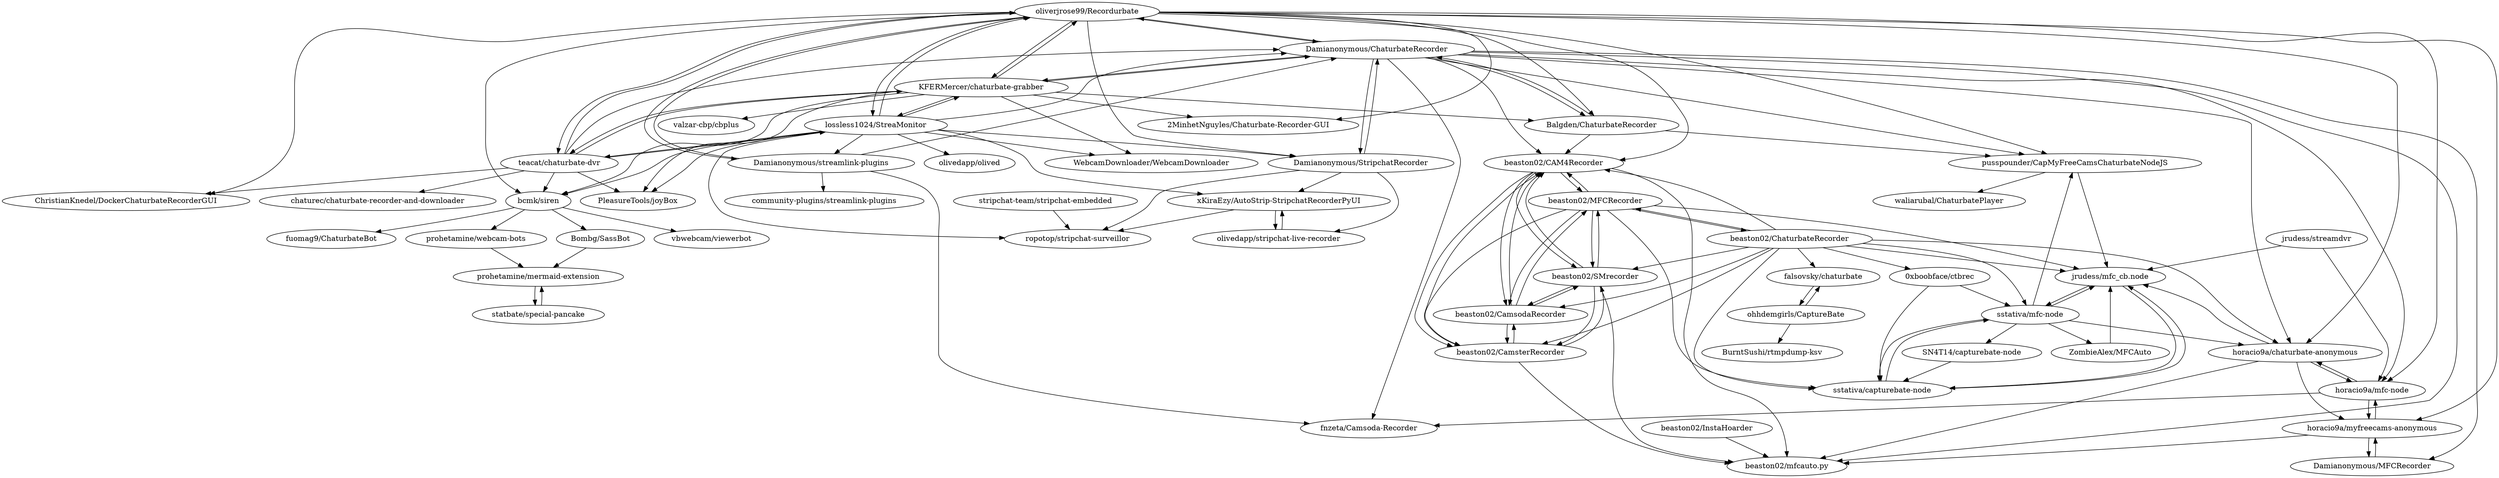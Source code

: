 digraph G {
"oliverjrose99/Recordurbate" -> "Damianonymous/ChaturbateRecorder"
"oliverjrose99/Recordurbate" -> "lossless1024/StreaMonitor"
"oliverjrose99/Recordurbate" -> "KFERMercer/chaturbate-grabber"
"oliverjrose99/Recordurbate" -> "teacat/chaturbate-dvr"
"oliverjrose99/Recordurbate" -> "Balgden/ChaturbateRecorder"
"oliverjrose99/Recordurbate" -> "horacio9a/chaturbate-anonymous"
"oliverjrose99/Recordurbate" -> "Damianonymous/streamlink-plugins"
"oliverjrose99/Recordurbate" -> "beaston02/CAM4Recorder"
"oliverjrose99/Recordurbate" -> "2MinhetNguyles/Chaturbate-Recorder-GUI"
"oliverjrose99/Recordurbate" -> "horacio9a/mfc-node"
"oliverjrose99/Recordurbate" -> "horacio9a/myfreecams-anonymous"
"oliverjrose99/Recordurbate" -> "pusspounder/CapMyFreeCamsChaturbateNodeJS"
"oliverjrose99/Recordurbate" -> "ChristianKnedel/DockerChaturbateRecorderGUI"
"oliverjrose99/Recordurbate" -> "bcmk/siren"
"oliverjrose99/Recordurbate" -> "Damianonymous/StripchatRecorder"
"jrudess/streamdvr" -> "horacio9a/mfc-node"
"jrudess/streamdvr" -> "jrudess/mfc_cb.node"
"bcmk/siren" -> "fuomag9/ChaturbateBot"
"bcmk/siren" -> "prohetamine/webcam-bots"
"bcmk/siren" -> "Bombg/SassBot"
"bcmk/siren" -> "vbwebcam/viewerbot"
"0xboobface/ctbrec" -> "sstativa/mfc-node"
"0xboobface/ctbrec" -> "sstativa/capturebate-node"
"Damianonymous/ChaturbateRecorder" -> "Balgden/ChaturbateRecorder"
"Damianonymous/ChaturbateRecorder" -> "oliverjrose99/Recordurbate"
"Damianonymous/ChaturbateRecorder" -> "Damianonymous/StripchatRecorder"
"Damianonymous/ChaturbateRecorder" -> "horacio9a/chaturbate-anonymous"
"Damianonymous/ChaturbateRecorder" -> "Damianonymous/MFCRecorder"
"Damianonymous/ChaturbateRecorder" -> "fnzeta/Camsoda-Recorder"
"Damianonymous/ChaturbateRecorder" -> "horacio9a/mfc-node"
"Damianonymous/ChaturbateRecorder" -> "KFERMercer/chaturbate-grabber"
"Damianonymous/ChaturbateRecorder" -> "pusspounder/CapMyFreeCamsChaturbateNodeJS"
"Damianonymous/ChaturbateRecorder" -> "beaston02/mfcauto.py"
"Damianonymous/ChaturbateRecorder" -> "beaston02/CAM4Recorder"
"Damianonymous/streamlink-plugins" -> "Damianonymous/ChaturbateRecorder"
"Damianonymous/streamlink-plugins" -> "community-plugins/streamlink-plugins"
"Damianonymous/streamlink-plugins" -> "fnzeta/Camsoda-Recorder"
"Damianonymous/streamlink-plugins" -> "oliverjrose99/Recordurbate"
"stripchat-team/stripchat-embedded" -> "ropotop/stripchat-surveillor"
"horacio9a/myfreecams-anonymous" -> "Damianonymous/MFCRecorder"
"horacio9a/myfreecams-anonymous" -> "beaston02/mfcauto.py"
"horacio9a/myfreecams-anonymous" -> "horacio9a/mfc-node"
"beaston02/InstaHoarder" -> "beaston02/mfcauto.py"
"Damianonymous/MFCRecorder" -> "horacio9a/myfreecams-anonymous"
"KFERMercer/chaturbate-grabber" -> "oliverjrose99/Recordurbate"
"KFERMercer/chaturbate-grabber" -> "teacat/chaturbate-dvr"
"KFERMercer/chaturbate-grabber" -> "Balgden/ChaturbateRecorder"
"KFERMercer/chaturbate-grabber" -> "PleasureTools/joyBox"
"KFERMercer/chaturbate-grabber" -> "lossless1024/StreaMonitor"
"KFERMercer/chaturbate-grabber" -> "2MinhetNguyles/Chaturbate-Recorder-GUI"
"KFERMercer/chaturbate-grabber" -> "Damianonymous/ChaturbateRecorder"
"KFERMercer/chaturbate-grabber" -> "valzar-cbp/cbplus"
"KFERMercer/chaturbate-grabber" -> "bcmk/siren"
"KFERMercer/chaturbate-grabber" -> "WebcamDownloader/WebcamDownloader"
"teacat/chaturbate-dvr" -> "lossless1024/StreaMonitor"
"teacat/chaturbate-dvr" -> "oliverjrose99/Recordurbate"
"teacat/chaturbate-dvr" -> "KFERMercer/chaturbate-grabber"
"teacat/chaturbate-dvr" -> "ChristianKnedel/DockerChaturbateRecorderGUI"
"teacat/chaturbate-dvr" -> "chaturec/chaturbate-recorder-and-downloader"
"teacat/chaturbate-dvr" -> "PleasureTools/joyBox"
"teacat/chaturbate-dvr" -> "bcmk/siren"
"teacat/chaturbate-dvr" -> "Damianonymous/ChaturbateRecorder"
"ohhdemgirls/CaptureBate" -> "falsovsky/chaturbate"
"ohhdemgirls/CaptureBate" -> "BurntSushi/rtmpdump-ksv"
"lossless1024/StreaMonitor" -> "oliverjrose99/Recordurbate"
"lossless1024/StreaMonitor" -> "teacat/chaturbate-dvr"
"lossless1024/StreaMonitor" -> "Damianonymous/StripchatRecorder"
"lossless1024/StreaMonitor" -> "KFERMercer/chaturbate-grabber"
"lossless1024/StreaMonitor" -> "bcmk/siren"
"lossless1024/StreaMonitor" -> "Damianonymous/ChaturbateRecorder"
"lossless1024/StreaMonitor" -> "PleasureTools/joyBox"
"lossless1024/StreaMonitor" -> "Damianonymous/streamlink-plugins"
"lossless1024/StreaMonitor" -> "WebcamDownloader/WebcamDownloader"
"lossless1024/StreaMonitor" -> "ropotop/stripchat-surveillor"
"lossless1024/StreaMonitor" -> "olivedapp/olived"
"lossless1024/StreaMonitor" -> "xKiraEzy/AutoStrip-StripchatRecorderPyUI"
"Damianonymous/StripchatRecorder" -> "xKiraEzy/AutoStrip-StripchatRecorderPyUI"
"Damianonymous/StripchatRecorder" -> "olivedapp/stripchat-live-recorder"
"Damianonymous/StripchatRecorder" -> "Damianonymous/ChaturbateRecorder"
"Damianonymous/StripchatRecorder" -> "ropotop/stripchat-surveillor"
"ZombieAlex/MFCAuto" -> "jrudess/mfc_cb.node"
"prohetamine/webcam-bots" -> "prohetamine/mermaid-extension"
"SN4T14/capturebate-node" -> "sstativa/capturebate-node"
"prohetamine/mermaid-extension" -> "statbate/special-pancake"
"Bombg/SassBot" -> "prohetamine/mermaid-extension"
"statbate/special-pancake" -> "prohetamine/mermaid-extension"
"falsovsky/chaturbate" -> "ohhdemgirls/CaptureBate"
"sstativa/mfc-node" -> "sstativa/capturebate-node"
"sstativa/mfc-node" -> "jrudess/mfc_cb.node"
"sstativa/mfc-node" -> "SN4T14/capturebate-node"
"sstativa/mfc-node" -> "ZombieAlex/MFCAuto"
"sstativa/mfc-node" -> "pusspounder/CapMyFreeCamsChaturbateNodeJS"
"sstativa/mfc-node" -> "horacio9a/chaturbate-anonymous"
"sstativa/capturebate-node" -> "sstativa/mfc-node"
"sstativa/capturebate-node" -> "jrudess/mfc_cb.node"
"xKiraEzy/AutoStrip-StripchatRecorderPyUI" -> "olivedapp/stripchat-live-recorder"
"xKiraEzy/AutoStrip-StripchatRecorderPyUI" -> "ropotop/stripchat-surveillor"
"pusspounder/CapMyFreeCamsChaturbateNodeJS" -> "jrudess/mfc_cb.node"
"pusspounder/CapMyFreeCamsChaturbateNodeJS" -> "waliarubal/ChaturbatePlayer"
"olivedapp/stripchat-live-recorder" -> "xKiraEzy/AutoStrip-StripchatRecorderPyUI"
"jrudess/mfc_cb.node" -> "sstativa/capturebate-node"
"jrudess/mfc_cb.node" -> "sstativa/mfc-node"
"horacio9a/mfc-node" -> "horacio9a/chaturbate-anonymous"
"horacio9a/mfc-node" -> "fnzeta/Camsoda-Recorder"
"horacio9a/mfc-node" -> "horacio9a/myfreecams-anonymous"
"beaston02/ChaturbateRecorder" -> "beaston02/MFCRecorder"
"beaston02/ChaturbateRecorder" -> "beaston02/CAM4Recorder"
"beaston02/ChaturbateRecorder" -> "beaston02/CamsterRecorder"
"beaston02/ChaturbateRecorder" -> "beaston02/CamsodaRecorder"
"beaston02/ChaturbateRecorder" -> "beaston02/SMrecorder"
"beaston02/ChaturbateRecorder" -> "sstativa/capturebate-node"
"beaston02/ChaturbateRecorder" -> "jrudess/mfc_cb.node"
"beaston02/ChaturbateRecorder" -> "0xboobface/ctbrec"
"beaston02/ChaturbateRecorder" -> "falsovsky/chaturbate"
"beaston02/ChaturbateRecorder" -> "sstativa/mfc-node"
"beaston02/ChaturbateRecorder" -> "horacio9a/chaturbate-anonymous"
"Balgden/ChaturbateRecorder" -> "Damianonymous/ChaturbateRecorder"
"Balgden/ChaturbateRecorder" -> "pusspounder/CapMyFreeCamsChaturbateNodeJS"
"Balgden/ChaturbateRecorder" -> "beaston02/CAM4Recorder"
"beaston02/MFCRecorder" -> "beaston02/CAM4Recorder"
"beaston02/MFCRecorder" -> "beaston02/SMrecorder"
"beaston02/MFCRecorder" -> "beaston02/CamsterRecorder"
"beaston02/MFCRecorder" -> "beaston02/CamsodaRecorder"
"beaston02/MFCRecorder" -> "beaston02/ChaturbateRecorder"
"beaston02/MFCRecorder" -> "jrudess/mfc_cb.node"
"beaston02/MFCRecorder" -> "sstativa/capturebate-node"
"beaston02/SMrecorder" -> "beaston02/CamsterRecorder"
"beaston02/SMrecorder" -> "beaston02/CAM4Recorder"
"beaston02/SMrecorder" -> "beaston02/CamsodaRecorder"
"beaston02/SMrecorder" -> "beaston02/mfcauto.py"
"beaston02/SMrecorder" -> "beaston02/MFCRecorder"
"beaston02/CAM4Recorder" -> "beaston02/CamsterRecorder"
"beaston02/CAM4Recorder" -> "beaston02/SMrecorder"
"beaston02/CAM4Recorder" -> "beaston02/CamsodaRecorder"
"beaston02/CAM4Recorder" -> "beaston02/MFCRecorder"
"beaston02/CAM4Recorder" -> "beaston02/mfcauto.py"
"beaston02/CamsodaRecorder" -> "beaston02/CamsterRecorder"
"beaston02/CamsodaRecorder" -> "beaston02/SMrecorder"
"beaston02/CamsodaRecorder" -> "beaston02/CAM4Recorder"
"beaston02/CamsodaRecorder" -> "beaston02/MFCRecorder"
"horacio9a/chaturbate-anonymous" -> "jrudess/mfc_cb.node"
"horacio9a/chaturbate-anonymous" -> "horacio9a/mfc-node"
"horacio9a/chaturbate-anonymous" -> "beaston02/mfcauto.py"
"horacio9a/chaturbate-anonymous" -> "horacio9a/myfreecams-anonymous"
"beaston02/CamsterRecorder" -> "beaston02/CAM4Recorder"
"beaston02/CamsterRecorder" -> "beaston02/SMrecorder"
"beaston02/CamsterRecorder" -> "beaston02/CamsodaRecorder"
"beaston02/CamsterRecorder" -> "beaston02/mfcauto.py"
"oliverjrose99/Recordurbate" ["l"="4.412,45.513"]
"Damianonymous/ChaturbateRecorder" ["l"="4.422,45.522"]
"lossless1024/StreaMonitor" ["l"="4.421,45.492"]
"KFERMercer/chaturbate-grabber" ["l"="4.404,45.499"]
"teacat/chaturbate-dvr" ["l"="4.386,45.501"]
"Balgden/ChaturbateRecorder" ["l"="4.404,45.528"]
"horacio9a/chaturbate-anonymous" ["l"="4.422,45.549"]
"Damianonymous/streamlink-plugins" ["l"="4.443,45.513"]
"beaston02/CAM4Recorder" ["l"="4.401,45.55"]
"2MinhetNguyles/Chaturbate-Recorder-GUI" ["l"="4.399,45.486"]
"horacio9a/mfc-node" ["l"="4.413,45.54"]
"horacio9a/myfreecams-anonymous" ["l"="4.425,45.534"]
"pusspounder/CapMyFreeCamsChaturbateNodeJS" ["l"="4.436,45.542"]
"ChristianKnedel/DockerChaturbateRecorderGUI" ["l"="4.378,45.516"]
"bcmk/siren" ["l"="4.404,45.473"]
"Damianonymous/StripchatRecorder" ["l"="4.442,45.501"]
"jrudess/streamdvr" ["l"="4.394,45.577"]
"jrudess/mfc_cb.node" ["l"="4.429,45.565"]
"fuomag9/ChaturbateBot" ["l"="4.418,45.457"]
"prohetamine/webcam-bots" ["l"="4.406,45.445"]
"Bombg/SassBot" ["l"="4.388,45.445"]
"vbwebcam/viewerbot" ["l"="4.385,45.459"]
"0xboobface/ctbrec" ["l"="4.453,45.584"]
"sstativa/mfc-node" ["l"="4.443,45.568"]
"sstativa/capturebate-node" ["l"="4.435,45.579"]
"Damianonymous/MFCRecorder" ["l"="4.447,45.533"]
"fnzeta/Camsoda-Recorder" ["l"="4.439,45.527"]
"beaston02/mfcauto.py" ["l"="4.396,45.541"]
"community-plugins/streamlink-plugins" ["l"="4.474,45.514"]
"stripchat-team/stripchat-embedded" ["l"="4.473,45.463"]
"ropotop/stripchat-surveillor" ["l"="4.45,45.479"]
"beaston02/InstaHoarder" ["l"="4.361,45.542"]
"PleasureTools/joyBox" ["l"="4.384,45.487"]
"valzar-cbp/cbplus" ["l"="4.368,45.491"]
"WebcamDownloader/WebcamDownloader" ["l"="4.426,45.477"]
"chaturec/chaturbate-recorder-and-downloader" ["l"="4.35,45.501"]
"ohhdemgirls/CaptureBate" ["l"="4.406,45.629"]
"falsovsky/chaturbate" ["l"="4.409,45.61"]
"BurntSushi/rtmpdump-ksv" ["l"="4.404,45.647"]
"olivedapp/olived" ["l"="4.386,45.472"]
"xKiraEzy/AutoStrip-StripchatRecorderPyUI" ["l"="4.453,45.489"]
"olivedapp/stripchat-live-recorder" ["l"="4.469,45.493"]
"ZombieAlex/MFCAuto" ["l"="4.46,45.567"]
"prohetamine/mermaid-extension" ["l"="4.395,45.43"]
"SN4T14/capturebate-node" ["l"="4.445,45.593"]
"statbate/special-pancake" ["l"="4.392,45.416"]
"waliarubal/ChaturbatePlayer" ["l"="4.464,45.546"]
"beaston02/ChaturbateRecorder" ["l"="4.415,45.577"]
"beaston02/MFCRecorder" ["l"="4.406,45.566"]
"beaston02/CamsterRecorder" ["l"="4.396,45.559"]
"beaston02/CamsodaRecorder" ["l"="4.384,45.567"]
"beaston02/SMrecorder" ["l"="4.384,45.557"]
}